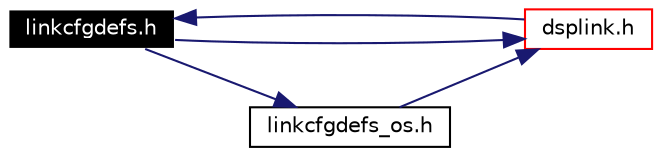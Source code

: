 digraph G
{
  edge [fontname="Helvetica",fontsize=10,labelfontname="Helvetica",labelfontsize=10];
  node [fontname="Helvetica",fontsize=10,shape=record];
  rankdir=LR;
  Node1 [label="linkcfgdefs.h",height=0.2,width=0.4,color="white", fillcolor="black", style="filled" fontcolor="white"];
  Node1 -> Node2 [color="midnightblue",fontsize=10,style="solid",fontname="Helvetica"];
  Node2 [label="dsplink.h",height=0.2,width=0.4,color="red", fillcolor="white", style="filled",URL="$gpp_2inc_2dsplink_8h.html"];
  Node2 -> Node1 [color="midnightblue",fontsize=10,style="solid",fontname="Helvetica"];
  Node1 -> Node3 [color="midnightblue",fontsize=10,style="solid",fontname="Helvetica"];
  Node3 [label="linkcfgdefs_os.h",height=0.2,width=0.4,color="black", fillcolor="white", style="filled",URL="$linkcfgdefs__os_8h.html"];
  Node3 -> Node2 [color="midnightblue",fontsize=10,style="solid",fontname="Helvetica"];
}
